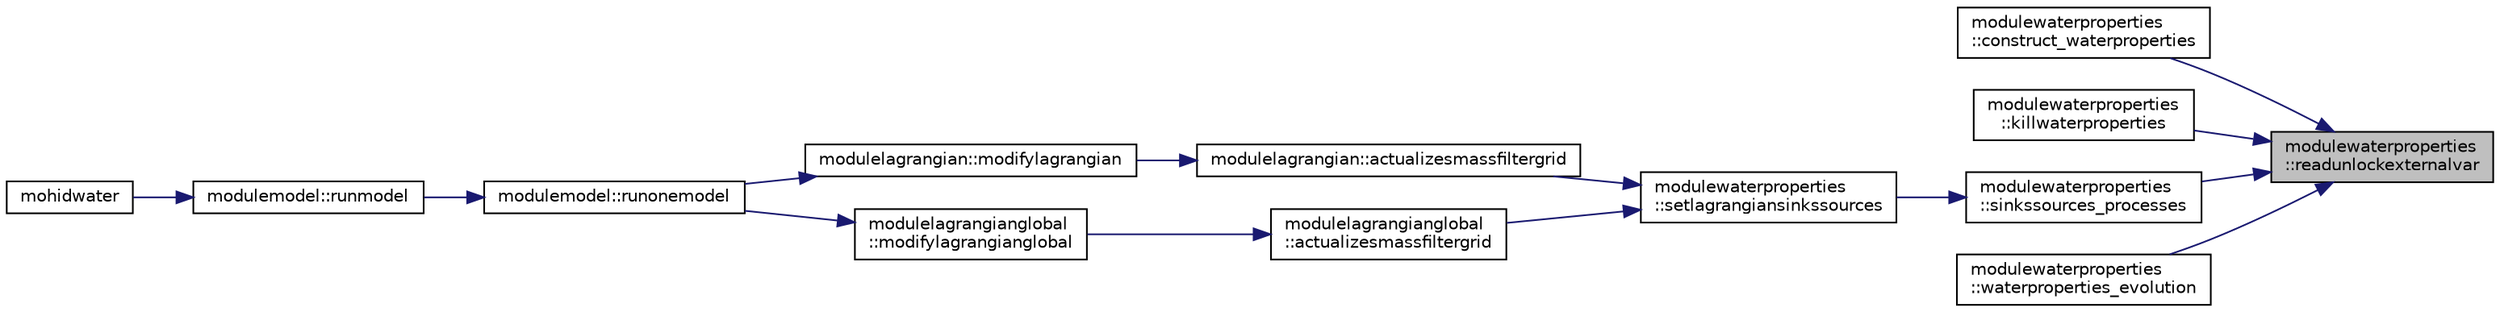 digraph "modulewaterproperties::readunlockexternalvar"
{
 // LATEX_PDF_SIZE
  edge [fontname="Helvetica",fontsize="10",labelfontname="Helvetica",labelfontsize="10"];
  node [fontname="Helvetica",fontsize="10",shape=record];
  rankdir="RL";
  Node1 [label="modulewaterproperties\l::readunlockexternalvar",height=0.2,width=0.4,color="black", fillcolor="grey75", style="filled", fontcolor="black",tooltip=" "];
  Node1 -> Node2 [dir="back",color="midnightblue",fontsize="10",style="solid"];
  Node2 [label="modulewaterproperties\l::construct_waterproperties",height=0.2,width=0.4,color="black", fillcolor="white", style="filled",URL="$namespacemodulewaterproperties.html#abdc50448d524670a6f3f7c9901324efc",tooltip=" "];
  Node1 -> Node3 [dir="back",color="midnightblue",fontsize="10",style="solid"];
  Node3 [label="modulewaterproperties\l::killwaterproperties",height=0.2,width=0.4,color="black", fillcolor="white", style="filled",URL="$namespacemodulewaterproperties.html#a1b9de12d1335129516b68f6f80f85e49",tooltip=" "];
  Node1 -> Node4 [dir="back",color="midnightblue",fontsize="10",style="solid"];
  Node4 [label="modulewaterproperties\l::sinkssources_processes",height=0.2,width=0.4,color="black", fillcolor="white", style="filled",URL="$namespacemodulewaterproperties.html#a10d63582cfbe1d7e4a4c18ad2b27ffc5",tooltip=" "];
  Node4 -> Node5 [dir="back",color="midnightblue",fontsize="10",style="solid"];
  Node5 [label="modulewaterproperties\l::setlagrangiansinkssources",height=0.2,width=0.4,color="black", fillcolor="white", style="filled",URL="$namespacemodulewaterproperties.html#a829c556b5c2c23f02481f958f56e77b2",tooltip=" "];
  Node5 -> Node6 [dir="back",color="midnightblue",fontsize="10",style="solid"];
  Node6 [label="modulelagrangian::actualizesmassfiltergrid",height=0.2,width=0.4,color="black", fillcolor="white", style="filled",URL="$namespacemodulelagrangian.html#ab69c4015dc76dd2209a1eda6139be71f",tooltip=" "];
  Node6 -> Node7 [dir="back",color="midnightblue",fontsize="10",style="solid"];
  Node7 [label="modulelagrangian::modifylagrangian",height=0.2,width=0.4,color="black", fillcolor="white", style="filled",URL="$namespacemodulelagrangian.html#a1097f962a7a848d12f7f3036993f7b93",tooltip=" "];
  Node7 -> Node8 [dir="back",color="midnightblue",fontsize="10",style="solid"];
  Node8 [label="modulemodel::runonemodel",height=0.2,width=0.4,color="black", fillcolor="white", style="filled",URL="$namespacemodulemodel.html#ab22d85061a595a03c83c11766cba5587",tooltip=" "];
  Node8 -> Node9 [dir="back",color="midnightblue",fontsize="10",style="solid"];
  Node9 [label="modulemodel::runmodel",height=0.2,width=0.4,color="black", fillcolor="white", style="filled",URL="$namespacemodulemodel.html#a16a07d5b28a4877790acec46aed111b6",tooltip=" "];
  Node9 -> Node10 [dir="back",color="midnightblue",fontsize="10",style="solid"];
  Node10 [label="mohidwater",height=0.2,width=0.4,color="black", fillcolor="white", style="filled",URL="$_main_8_f90.html#a22cacab418d9e36dcaa8c3aef44b4185",tooltip=" "];
  Node5 -> Node11 [dir="back",color="midnightblue",fontsize="10",style="solid"];
  Node11 [label="modulelagrangianglobal\l::actualizesmassfiltergrid",height=0.2,width=0.4,color="black", fillcolor="white", style="filled",URL="$namespacemodulelagrangianglobal.html#a9f884711ce254712333517d3851888e9",tooltip=" "];
  Node11 -> Node12 [dir="back",color="midnightblue",fontsize="10",style="solid"];
  Node12 [label="modulelagrangianglobal\l::modifylagrangianglobal",height=0.2,width=0.4,color="black", fillcolor="white", style="filled",URL="$namespacemodulelagrangianglobal.html#a658b1fd9232553dc9130f4f03e93e4c1",tooltip=" "];
  Node12 -> Node8 [dir="back",color="midnightblue",fontsize="10",style="solid"];
  Node1 -> Node13 [dir="back",color="midnightblue",fontsize="10",style="solid"];
  Node13 [label="modulewaterproperties\l::waterproperties_evolution",height=0.2,width=0.4,color="black", fillcolor="white", style="filled",URL="$namespacemodulewaterproperties.html#aa86f63313e6563018f6b05938306a23d",tooltip=" "];
}
